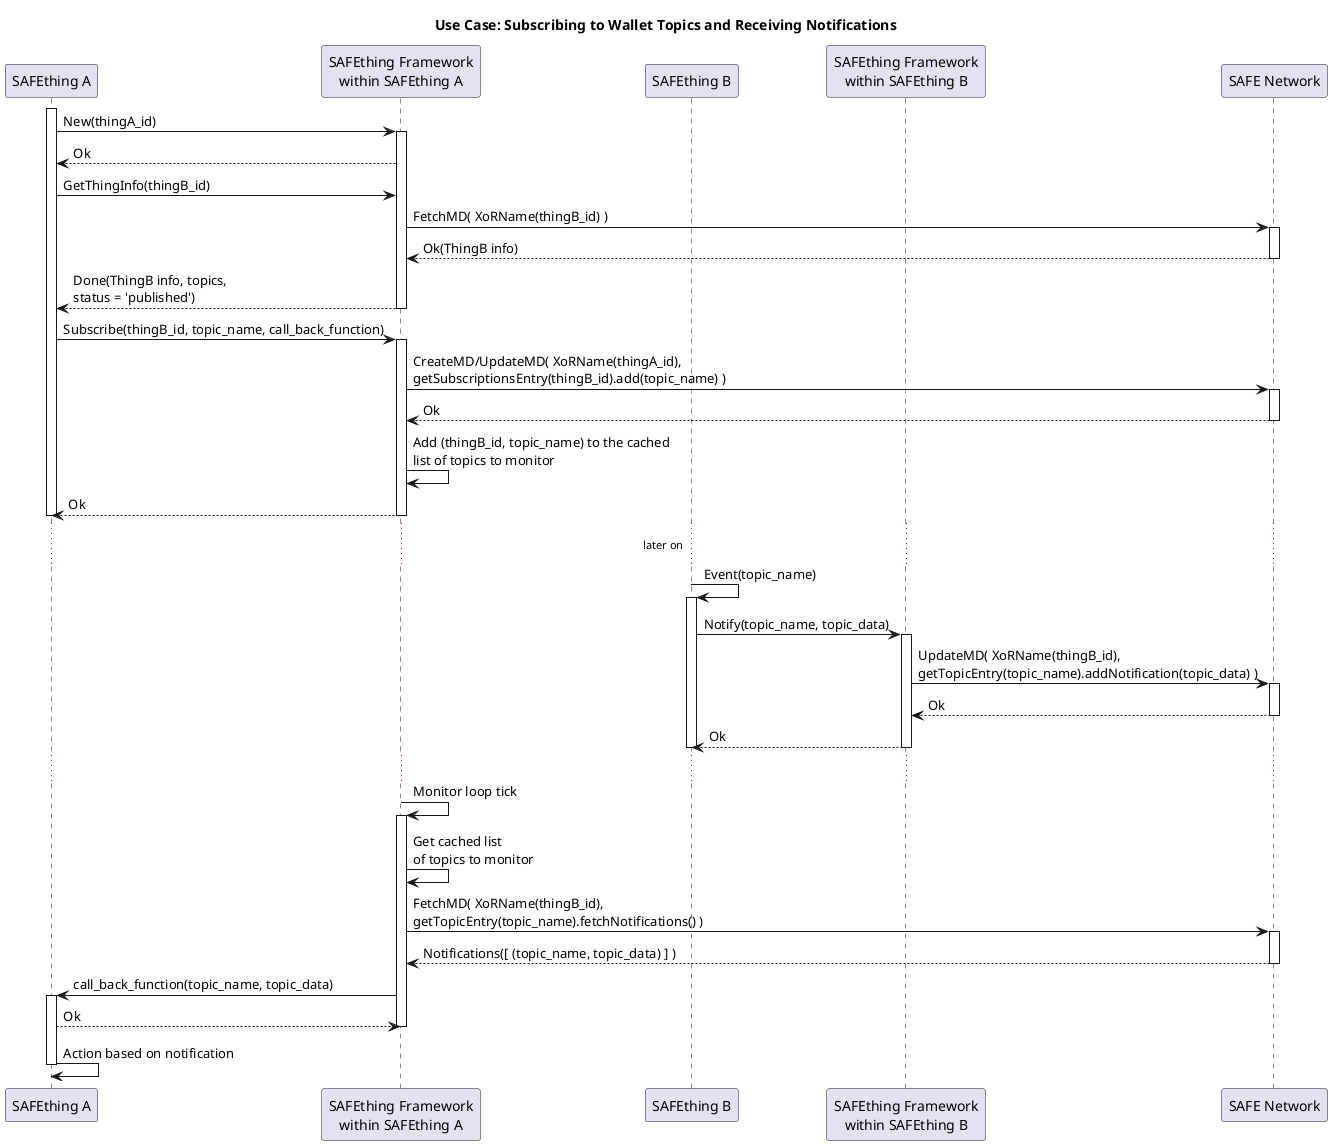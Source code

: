 @startuml
title **Use Case: Subscribing to Wallet Topics and Receiving Notifications**

participant "SAFEthing A" as thingA
participant "SAFEthing Framework\nwithin SAFEthing A" as frameworkA
participant "SAFEthing B" as thingB
participant "SAFEthing Framework\nwithin SAFEthing B" as frameworkB
participant "SAFE Network" as safenet

activate thingA
thingA -> frameworkA: New(thingA_id)
activate frameworkA
thingA <-- frameworkA: Ok
thingA -> frameworkA: GetThingInfo(thingB_id)

frameworkA -> safenet: FetchMD( XoRName(thingB_id) )
activate safenet

frameworkA <-- safenet: Ok(ThingB info)
deactivate safenet

thingA <-- frameworkA: Done(ThingB info, topics,\nstatus = 'published')
deactivate frameworkA

thingA -> frameworkA: Subscribe(thingB_id, topic_name, call_back_function)
activate frameworkA

frameworkA -> safenet: CreateMD/UpdateMD( XoRName(thingA_id),\ngetSubscriptionsEntry(thingB_id).add(topic_name) )
activate safenet

frameworkA <-- safenet: Ok
deactivate safenet

frameworkA -> frameworkA: Add (thingB_id, topic_name) to the cached\nlist of topics to monitor

thingA <-- frameworkA: Ok
deactivate frameworkA
deactivate thingA

...later on...
thingB -> thingB: Event(topic_name)
activate thingB

thingB -> frameworkB: Notify(topic_name, topic_data)
activate frameworkB

frameworkB -> safenet: UpdateMD( XoRName(thingB_id),\ngetTopicEntry(topic_name).addNotification(topic_data) )
activate safenet

frameworkB <-- safenet: Ok
deactivate safenet

thingB <-- frameworkB: Ok
deactivate frameworkB
deactivate thingB

...

frameworkA -> frameworkA: Monitor loop tick
activate frameworkA

frameworkA -> frameworkA: Get cached list\nof topics to monitor

frameworkA -> safenet: FetchMD( XoRName(thingB_id),\ngetTopicEntry(topic_name).fetchNotifications() )
activate safenet

frameworkA <-- safenet: Notifications([ (topic_name, topic_data) ] )
deactivate safenet

thingA <- frameworkA: call_back_function(topic_name, topic_data)
activate thingA

thingA --> frameworkA: Ok
deactivate frameworkA

thingA -> thingA: Action based on notification
deactivate thingA

@enduml
